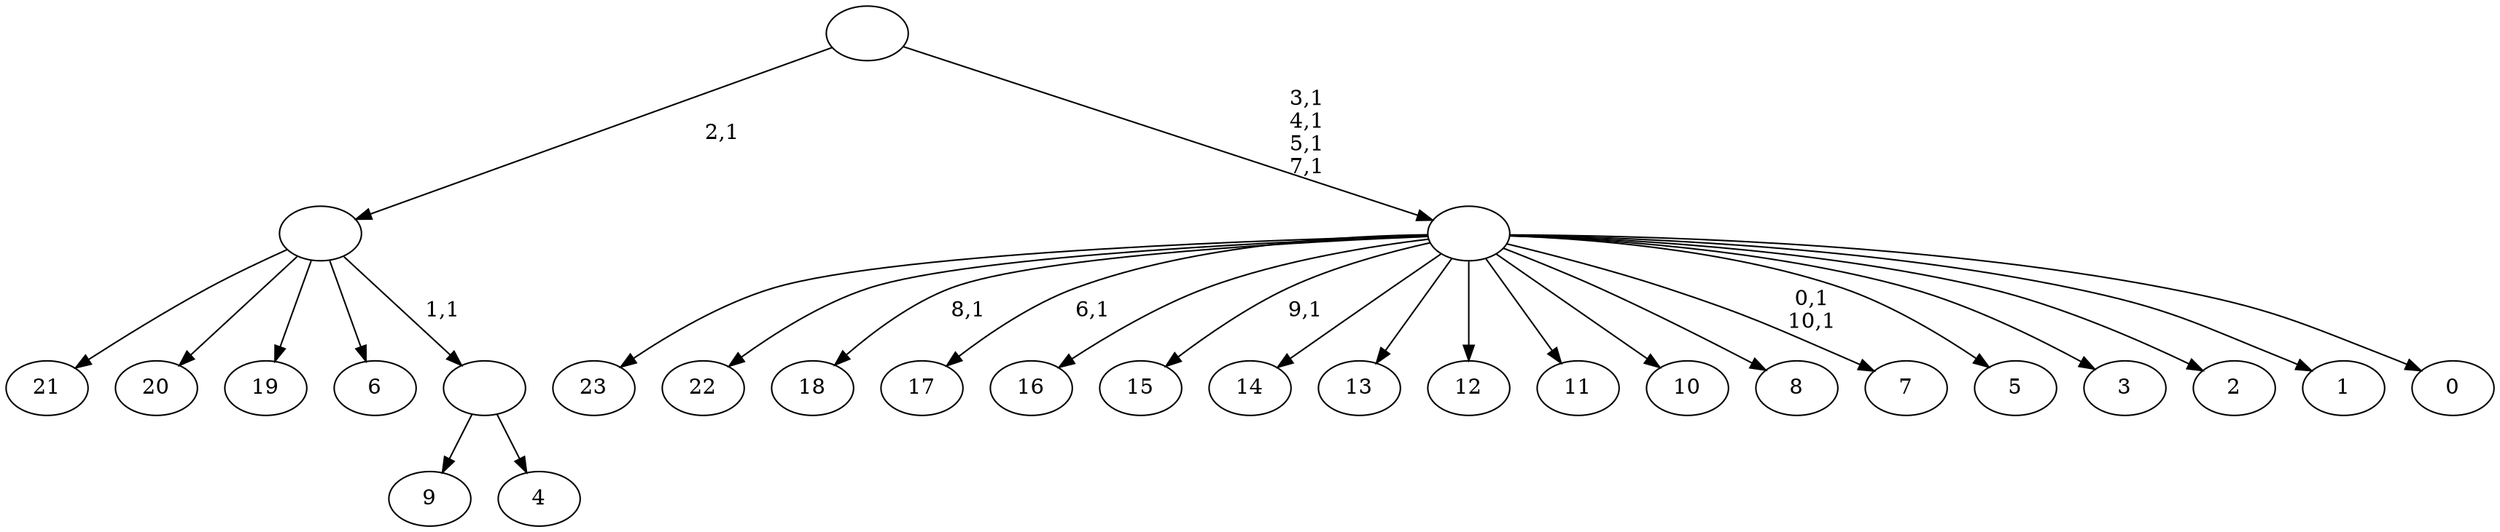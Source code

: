 digraph T {
	35 [label="23"]
	34 [label="22"]
	33 [label="21"]
	32 [label="20"]
	31 [label="19"]
	30 [label="18"]
	28 [label="17"]
	26 [label="16"]
	25 [label="15"]
	23 [label="14"]
	22 [label="13"]
	21 [label="12"]
	20 [label="11"]
	19 [label="10"]
	18 [label="9"]
	17 [label="8"]
	16 [label="7"]
	13 [label="6"]
	12 [label="5"]
	11 [label="4"]
	10 [label=""]
	9 [label=""]
	8 [label="3"]
	7 [label="2"]
	6 [label="1"]
	5 [label="0"]
	4 [label=""]
	0 [label=""]
	10 -> 18 [label=""]
	10 -> 11 [label=""]
	9 -> 33 [label=""]
	9 -> 32 [label=""]
	9 -> 31 [label=""]
	9 -> 13 [label=""]
	9 -> 10 [label="1,1"]
	4 -> 16 [label="0,1\n10,1"]
	4 -> 25 [label="9,1"]
	4 -> 28 [label="6,1"]
	4 -> 30 [label="8,1"]
	4 -> 35 [label=""]
	4 -> 34 [label=""]
	4 -> 26 [label=""]
	4 -> 23 [label=""]
	4 -> 22 [label=""]
	4 -> 21 [label=""]
	4 -> 20 [label=""]
	4 -> 19 [label=""]
	4 -> 17 [label=""]
	4 -> 12 [label=""]
	4 -> 8 [label=""]
	4 -> 7 [label=""]
	4 -> 6 [label=""]
	4 -> 5 [label=""]
	0 -> 4 [label="3,1\n4,1\n5,1\n7,1"]
	0 -> 9 [label="2,1"]
}
